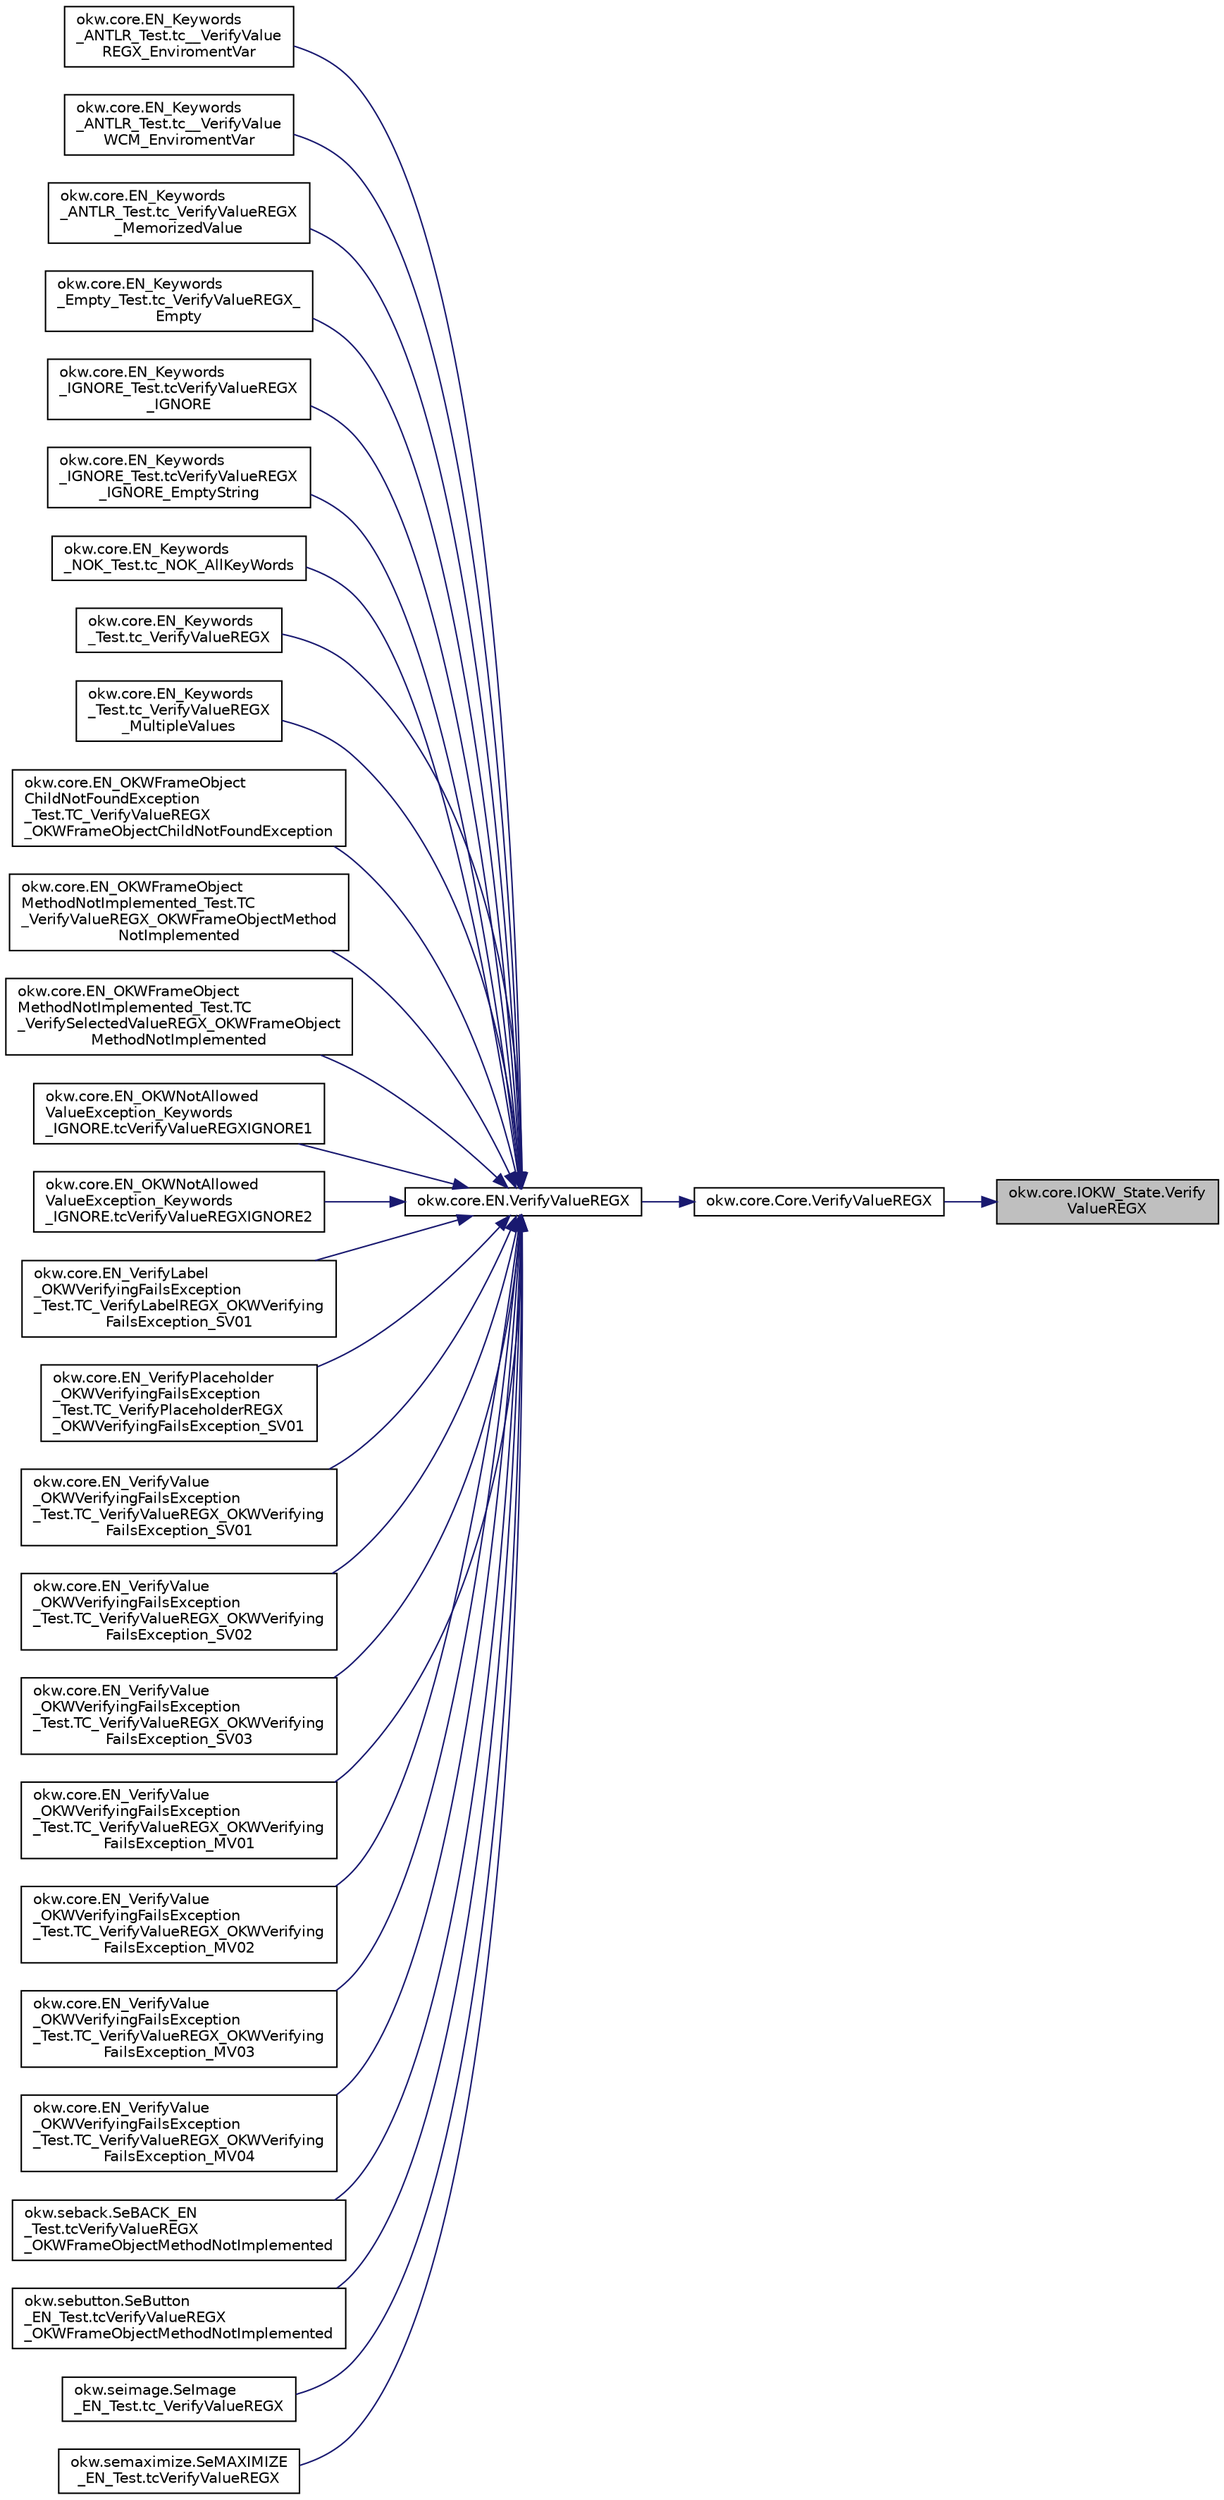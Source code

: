 digraph "okw.core.IOKW_State.VerifyValueREGX"
{
 // INTERACTIVE_SVG=YES
 // LATEX_PDF_SIZE
  edge [fontname="Helvetica",fontsize="10",labelfontname="Helvetica",labelfontsize="10"];
  node [fontname="Helvetica",fontsize="10",shape=record];
  rankdir="RL";
  Node4771 [label="okw.core.IOKW_State.Verify\lValueREGX",height=0.2,width=0.4,color="black", fillcolor="grey75", style="filled", fontcolor="black",tooltip="Prüft den Standardwert eines Objektes (in den meisten Fällen ist dies der angezeigte Text)."];
  Node4771 -> Node4772 [dir="back",color="midnightblue",fontsize="10",style="solid",fontname="Helvetica"];
  Node4772 [label="okw.core.Core.VerifyValueREGX",height=0.2,width=0.4,color="black", fillcolor="white", style="filled",URL="$classokw_1_1core_1_1_core.html#a19e8df9600c470e8b1ae1fe31c36f50a",tooltip="Prüft den Standardwert eines Objektes (in den meisten Fällen ist dies der angezeigte Text)."];
  Node4772 -> Node4773 [dir="back",color="midnightblue",fontsize="10",style="solid",fontname="Helvetica"];
  Node4773 [label="okw.core.EN.VerifyValueREGX",height=0.2,width=0.4,color="black", fillcolor="white", style="filled",URL="$classokw_1_1core_1_1_e_n.html#ab906dfd1631d44567755a94585333973",tooltip="Prüft den Standardwert eines Objektes (in den meisten Fällen ist dies der angezeigte Text)."];
  Node4773 -> Node4774 [dir="back",color="midnightblue",fontsize="10",style="solid",fontname="Helvetica"];
  Node4774 [label="okw.core.EN_Keywords\l_ANTLR_Test.tc__VerifyValue\lREGX_EnviromentVar",height=0.2,width=0.4,color="black", fillcolor="white", style="filled",URL="$classokw_1_1core_1_1_e_n___keywords___a_n_t_l_r___test.html#ab63d377a1eedcf2ca8e7591678151037",tooltip=" "];
  Node4773 -> Node4775 [dir="back",color="midnightblue",fontsize="10",style="solid",fontname="Helvetica"];
  Node4775 [label="okw.core.EN_Keywords\l_ANTLR_Test.tc__VerifyValue\lWCM_EnviromentVar",height=0.2,width=0.4,color="black", fillcolor="white", style="filled",URL="$classokw_1_1core_1_1_e_n___keywords___a_n_t_l_r___test.html#a1d46f5f62a325650f18b0f9f2fa5fe32",tooltip=" "];
  Node4773 -> Node4776 [dir="back",color="midnightblue",fontsize="10",style="solid",fontname="Helvetica"];
  Node4776 [label="okw.core.EN_Keywords\l_ANTLR_Test.tc_VerifyValueREGX\l_MemorizedValue",height=0.2,width=0.4,color="black", fillcolor="white", style="filled",URL="$classokw_1_1core_1_1_e_n___keywords___a_n_t_l_r___test.html#a4606d2338ceb754feed01d1fa66ab48c",tooltip=" "];
  Node4773 -> Node4777 [dir="back",color="midnightblue",fontsize="10",style="solid",fontname="Helvetica"];
  Node4777 [label="okw.core.EN_Keywords\l_Empty_Test.tc_VerifyValueREGX_\lEmpty",height=0.2,width=0.4,color="black", fillcolor="white", style="filled",URL="$classokw_1_1core_1_1_e_n___keywords___empty___test.html#a3733decdbe7e325d682d41d9596244d1",tooltip="Prüft \"${EMPTY}\" für das Schlüsselwort VerifyValue(string,string)"];
  Node4773 -> Node4778 [dir="back",color="midnightblue",fontsize="10",style="solid",fontname="Helvetica"];
  Node4778 [label="okw.core.EN_Keywords\l_IGNORE_Test.tcVerifyValueREGX\l_IGNORE",height=0.2,width=0.4,color="black", fillcolor="white", style="filled",URL="$classokw_1_1core_1_1_e_n___keywords___i_g_n_o_r_e___test.html#a121a67e3f849dc06f232bd0f1ce3b042",tooltip=" "];
  Node4773 -> Node4779 [dir="back",color="midnightblue",fontsize="10",style="solid",fontname="Helvetica"];
  Node4779 [label="okw.core.EN_Keywords\l_IGNORE_Test.tcVerifyValueREGX\l_IGNORE_EmptyString",height=0.2,width=0.4,color="black", fillcolor="white", style="filled",URL="$classokw_1_1core_1_1_e_n___keywords___i_g_n_o_r_e___test.html#a8c4df05d5219b84829b7e3ab8f6284df",tooltip=" "];
  Node4773 -> Node4780 [dir="back",color="midnightblue",fontsize="10",style="solid",fontname="Helvetica"];
  Node4780 [label="okw.core.EN_Keywords\l_NOK_Test.tc_NOK_AllKeyWords",height=0.2,width=0.4,color="black", fillcolor="white", style="filled",URL="$classokw_1_1core_1_1_e_n___keywords___n_o_k___test.html#a81a960a2341dfb0e27da7871291c84dc",tooltip="Prüft methoden aufruf für einen einfachen Click."];
  Node4773 -> Node4781 [dir="back",color="midnightblue",fontsize="10",style="solid",fontname="Helvetica"];
  Node4781 [label="okw.core.EN_Keywords\l_Test.tc_VerifyValueREGX",height=0.2,width=0.4,color="black", fillcolor="white", style="filled",URL="$classokw_1_1core_1_1_e_n___keywords___test.html#a127181ab50ff5fc92ad8dc5d5ecc66f4",tooltip=" "];
  Node4773 -> Node4782 [dir="back",color="midnightblue",fontsize="10",style="solid",fontname="Helvetica"];
  Node4782 [label="okw.core.EN_Keywords\l_Test.tc_VerifyValueREGX\l_MultipleValues",height=0.2,width=0.4,color="black", fillcolor="white", style="filled",URL="$classokw_1_1core_1_1_e_n___keywords___test.html#a98fccde7dbc4b3f7770e7acac0ed8b30",tooltip=" "];
  Node4773 -> Node4783 [dir="back",color="midnightblue",fontsize="10",style="solid",fontname="Helvetica"];
  Node4783 [label="okw.core.EN_OKWFrameObject\lChildNotFoundException\l_Test.TC_VerifyValueREGX\l_OKWFrameObjectChildNotFoundException",height=0.2,width=0.4,color="black", fillcolor="white", style="filled",URL="$classokw_1_1core_1_1_e_n___o_k_w_frame_object_child_not_found_exception___test.html#a3ce915e27e00719101106ce7a153b0ab",tooltip="Prüft ob die Ausnahme OKWFrameObjectChildNotFoundException durch die LFC-VerifyValue ausgelöst wird,..."];
  Node4773 -> Node4784 [dir="back",color="midnightblue",fontsize="10",style="solid",fontname="Helvetica"];
  Node4784 [label="okw.core.EN_OKWFrameObject\lMethodNotImplemented_Test.TC\l_VerifyValueREGX_OKWFrameObjectMethod\lNotImplemented",height=0.2,width=0.4,color="black", fillcolor="white", style="filled",URL="$classokw_1_1core_1_1_e_n___o_k_w_frame_object_method_not_implemented___test.html#a5eb78b9e1cab928e96403c3c852a2071",tooltip="Prüft ob die Ausnahme OKWFrameObjectMethodNotImplemented von VerifyValueREGX( FN, ExpVal ) ausgelöst ..."];
  Node4773 -> Node4785 [dir="back",color="midnightblue",fontsize="10",style="solid",fontname="Helvetica"];
  Node4785 [label="okw.core.EN_OKWFrameObject\lMethodNotImplemented_Test.TC\l_VerifySelectedValueREGX_OKWFrameObject\lMethodNotImplemented",height=0.2,width=0.4,color="black", fillcolor="white", style="filled",URL="$classokw_1_1core_1_1_e_n___o_k_w_frame_object_method_not_implemented___test.html#a890bfe99856736c93fa7a145222c7067",tooltip="Prüft ob die Ausnahme OKWFrameObjectMethodNotImplemented von VerifySelectedValueREGX( FN,..."];
  Node4773 -> Node4786 [dir="back",color="midnightblue",fontsize="10",style="solid",fontname="Helvetica"];
  Node4786 [label="okw.core.EN_OKWNotAllowed\lValueException_Keywords\l_IGNORE.tcVerifyValueREGXIGNORE1",height=0.2,width=0.4,color="black", fillcolor="white", style="filled",URL="$classokw_1_1core_1_1_e_n___o_k_w_not_allowed_value_exception___keywords___i_g_n_o_r_e.html#a4a37e106ab45259f5299c19e63e39463",tooltip="Prüft ob \"${IGNORE} \" die Ausnahme okw.exceptions.OKWNotAllowedValueException auslöst."];
  Node4773 -> Node4787 [dir="back",color="midnightblue",fontsize="10",style="solid",fontname="Helvetica"];
  Node4787 [label="okw.core.EN_OKWNotAllowed\lValueException_Keywords\l_IGNORE.tcVerifyValueREGXIGNORE2",height=0.2,width=0.4,color="black", fillcolor="white", style="filled",URL="$classokw_1_1core_1_1_e_n___o_k_w_not_allowed_value_exception___keywords___i_g_n_o_r_e.html#a4a5bdff5f376e81e39f8dc0aaeb3f724",tooltip="Prüft ob \"\"${IGNORE}${TCN}\" die Ausnahme okw.exceptions.OKWNotAllowedValueException auslöst."];
  Node4773 -> Node4788 [dir="back",color="midnightblue",fontsize="10",style="solid",fontname="Helvetica"];
  Node4788 [label="okw.core.EN_VerifyLabel\l_OKWVerifyingFailsException\l_Test.TC_VerifyLabelREGX_OKWVerifying\lFailsException_SV01",height=0.2,width=0.4,color="black", fillcolor="white", style="filled",URL="$classokw_1_1core_1_1_e_n___verify_label___o_k_w_verifying_fails_exception___test.html#ac9b1ef43e5deeb88c010c76768d1e57b",tooltip="Prüft, ob die Ausnahme OKWVerifyingFailsException bei einem Soll/Ist-Vergleich ausgelöst wird."];
  Node4773 -> Node4789 [dir="back",color="midnightblue",fontsize="10",style="solid",fontname="Helvetica"];
  Node4789 [label="okw.core.EN_VerifyPlaceholder\l_OKWVerifyingFailsException\l_Test.TC_VerifyPlaceholderREGX\l_OKWVerifyingFailsException_SV01",height=0.2,width=0.4,color="black", fillcolor="white", style="filled",URL="$classokw_1_1core_1_1_e_n___verify_placeholder___o_k_w_verifying_fails_exception___test.html#a5a517b05d35f898886c397452aef9c9e",tooltip="Prüft, ob die Ausnahme OKWVerifyingFailsException bei einem Soll/Ist-Vergleich ausgelöst wird."];
  Node4773 -> Node4790 [dir="back",color="midnightblue",fontsize="10",style="solid",fontname="Helvetica"];
  Node4790 [label="okw.core.EN_VerifyValue\l_OKWVerifyingFailsException\l_Test.TC_VerifyValueREGX_OKWVerifying\lFailsException_SV01",height=0.2,width=0.4,color="black", fillcolor="white", style="filled",URL="$classokw_1_1core_1_1_e_n___verify_value___o_k_w_verifying_fails_exception___test.html#a426e16becde4daeae2052ef41f2e4735",tooltip="Prüft, ob die Ausnahme OKWVerifyingFailsException bei einem Soll/Ist-Vergleich ausgelöst wird."];
  Node4773 -> Node4791 [dir="back",color="midnightblue",fontsize="10",style="solid",fontname="Helvetica"];
  Node4791 [label="okw.core.EN_VerifyValue\l_OKWVerifyingFailsException\l_Test.TC_VerifyValueREGX_OKWVerifying\lFailsException_SV02",height=0.2,width=0.4,color="black", fillcolor="white", style="filled",URL="$classokw_1_1core_1_1_e_n___verify_value___o_k_w_verifying_fails_exception___test.html#acedf0dca81c60920bba95b1bf8aa8e46",tooltip="Prüft, ob die Ausnahme OKWVerifyingFailsException bei einem Soll/Ist-Vergleich ausgelöst wird."];
  Node4773 -> Node4792 [dir="back",color="midnightblue",fontsize="10",style="solid",fontname="Helvetica"];
  Node4792 [label="okw.core.EN_VerifyValue\l_OKWVerifyingFailsException\l_Test.TC_VerifyValueREGX_OKWVerifying\lFailsException_SV03",height=0.2,width=0.4,color="black", fillcolor="white", style="filled",URL="$classokw_1_1core_1_1_e_n___verify_value___o_k_w_verifying_fails_exception___test.html#ac3fcfe22d0a438f10c894d59eea29c97",tooltip="Prüft, ob die Ausnahme OKWVerifyingFailsException bei einem Soll/Ist-Vergleich ausgelöst wird."];
  Node4773 -> Node4793 [dir="back",color="midnightblue",fontsize="10",style="solid",fontname="Helvetica"];
  Node4793 [label="okw.core.EN_VerifyValue\l_OKWVerifyingFailsException\l_Test.TC_VerifyValueREGX_OKWVerifying\lFailsException_MV01",height=0.2,width=0.4,color="black", fillcolor="white", style="filled",URL="$classokw_1_1core_1_1_e_n___verify_value___o_k_w_verifying_fails_exception___test.html#adcd7b7d96c323eced4fe225eb4177920",tooltip="Prüft, ob die Ausnahme OKWVerifyingFailsException bei einem Soll/Ist-Vergleich ausgelöst wird."];
  Node4773 -> Node4794 [dir="back",color="midnightblue",fontsize="10",style="solid",fontname="Helvetica"];
  Node4794 [label="okw.core.EN_VerifyValue\l_OKWVerifyingFailsException\l_Test.TC_VerifyValueREGX_OKWVerifying\lFailsException_MV02",height=0.2,width=0.4,color="black", fillcolor="white", style="filled",URL="$classokw_1_1core_1_1_e_n___verify_value___o_k_w_verifying_fails_exception___test.html#acca2ff4746fe3d713bb820b56ef06c39",tooltip="Prüft, ob die Ausnahme OKWVerifyingFailsException bei einem Soll/Ist-Vergleich ausgelöst wird."];
  Node4773 -> Node4795 [dir="back",color="midnightblue",fontsize="10",style="solid",fontname="Helvetica"];
  Node4795 [label="okw.core.EN_VerifyValue\l_OKWVerifyingFailsException\l_Test.TC_VerifyValueREGX_OKWVerifying\lFailsException_MV03",height=0.2,width=0.4,color="black", fillcolor="white", style="filled",URL="$classokw_1_1core_1_1_e_n___verify_value___o_k_w_verifying_fails_exception___test.html#a0328bcfab7669758c43d9b1e7f00d29b",tooltip="Prüft, ob die Ausnahme OKWVerifyingFailsException bei einem Soll/Ist-Vergleich ausgelöst wird."];
  Node4773 -> Node4796 [dir="back",color="midnightblue",fontsize="10",style="solid",fontname="Helvetica"];
  Node4796 [label="okw.core.EN_VerifyValue\l_OKWVerifyingFailsException\l_Test.TC_VerifyValueREGX_OKWVerifying\lFailsException_MV04",height=0.2,width=0.4,color="black", fillcolor="white", style="filled",URL="$classokw_1_1core_1_1_e_n___verify_value___o_k_w_verifying_fails_exception___test.html#a37bca28b78ed8238b8d03f07f7ef8271",tooltip="Prüft, ob die Ausnahme OKWVerifyingFailsException bei einem Soll/Ist-Vergleich ausgelöst wird."];
  Node4773 -> Node4797 [dir="back",color="midnightblue",fontsize="10",style="solid",fontname="Helvetica"];
  Node4797 [label="okw.seback.SeBACK_EN\l_Test.tcVerifyValueREGX\l_OKWFrameObjectMethodNotImplemented",height=0.2,width=0.4,color="black", fillcolor="white", style="filled",URL="$classokw_1_1seback_1_1_se_b_a_c_k___e_n___test.html#a9825d510f40133c1cf8f6d6fedf80e25",tooltip="Test des Schlüsselwortes \"VerifyValueREGX( FN, ExpValu ) für SeBACK."];
  Node4773 -> Node4798 [dir="back",color="midnightblue",fontsize="10",style="solid",fontname="Helvetica"];
  Node4798 [label="okw.sebutton.SeButton\l_EN_Test.tcVerifyValueREGX\l_OKWFrameObjectMethodNotImplemented",height=0.2,width=0.4,color="black", fillcolor="white", style="filled",URL="$classokw_1_1sebutton_1_1_se_button___e_n___test.html#ae58c9adea089d1e562a988ccde199bcd",tooltip="Test des Schlüsselwortes VerifyValueREGX für den GUI-Adapter SeButton."];
  Node4773 -> Node4799 [dir="back",color="midnightblue",fontsize="10",style="solid",fontname="Helvetica"];
  Node4799 [label="okw.seimage.SeImage\l_EN_Test.tc_VerifyValueREGX",height=0.2,width=0.4,color="black", fillcolor="white", style="filled",URL="$classokw_1_1seimage_1_1_se_image___e_n___test.html#aad19c65e04db7fb8c22ff284a4cf4d63",tooltip="Prüft VerifyValueREGX für SeImage."];
  Node4773 -> Node4800 [dir="back",color="midnightblue",fontsize="10",style="solid",fontname="Helvetica"];
  Node4800 [label="okw.semaximize.SeMAXIMIZE\l_EN_Test.tcVerifyValueREGX",height=0.2,width=0.4,color="black", fillcolor="white", style="filled",URL="$classokw_1_1semaximize_1_1_se_m_a_x_i_m_i_z_e___e_n___test.html#adad5e7879ae0426fb15a399a935ef950",tooltip="Test des Schlüsselwortes \"VerifyValueREGX( FN, ExpValu ) für SeMAXIMIZE."];
}
